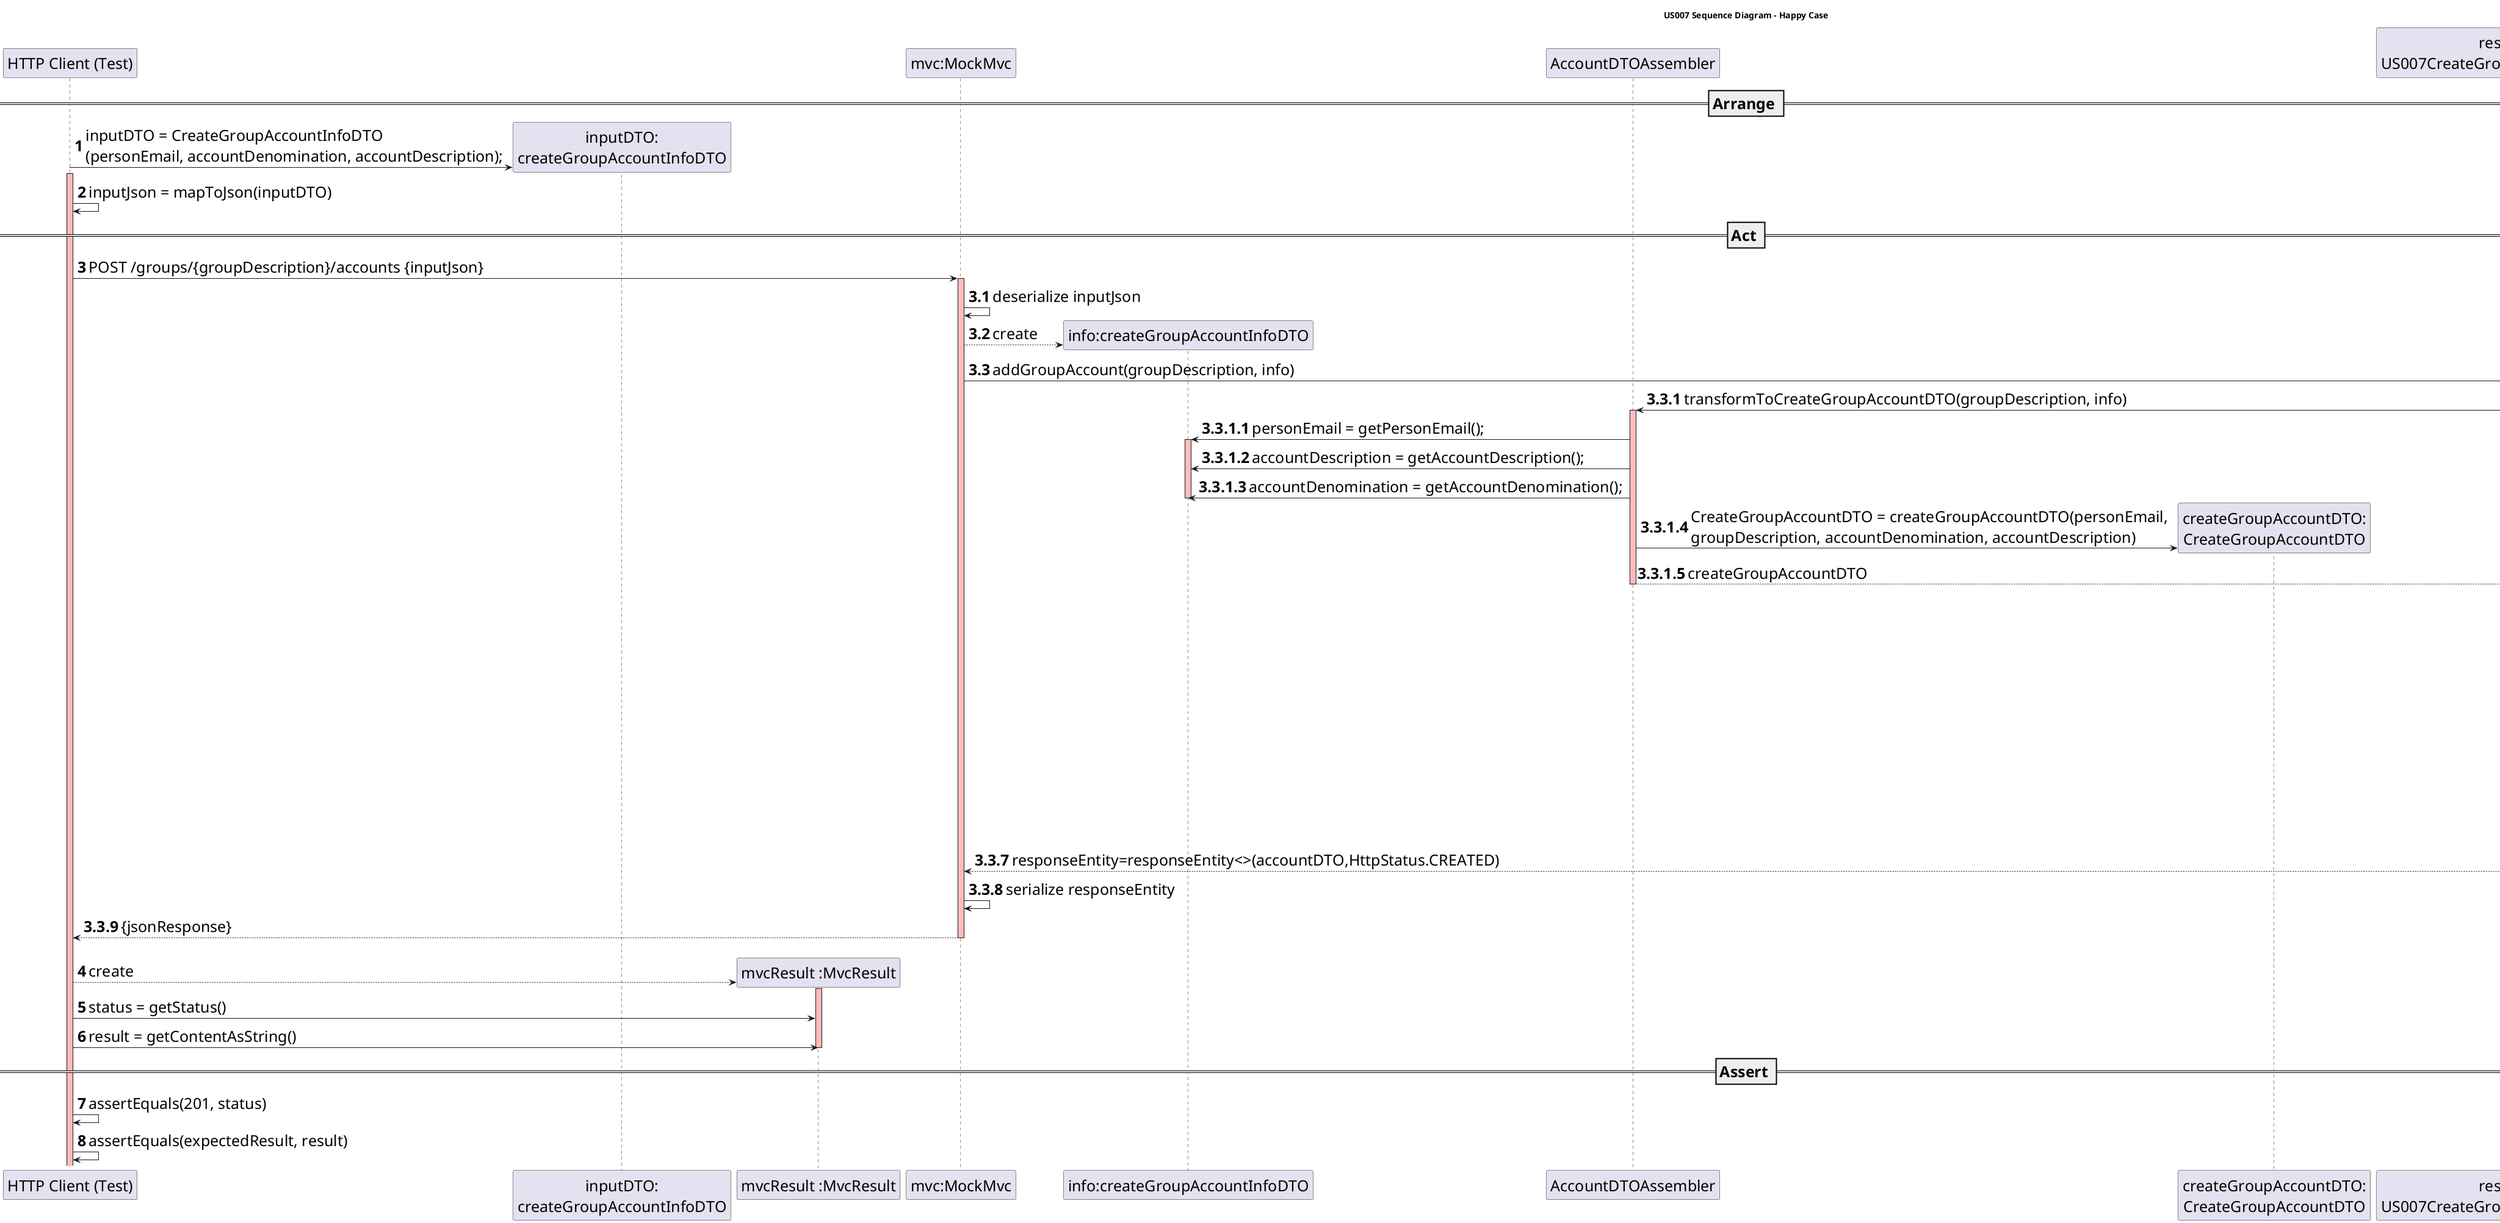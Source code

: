 @startuml
skinparam DefaultFontSize 25
title US007 Sequence Diagram - Happy Case

participant "HTTP Client (Test)"
participant "inputDTO:\ncreateGroupAccountInfoDTO"
participant "mvcResult :MvcResult"
participant "mvc:MockMvc"
participant "info:createGroupAccountInfoDTO"
participant "AccountDTOAssembler"
participant "createGroupAccountDTO:\nCreateGroupAccountDTO"
participant "restController:\nUS007CreateGroupAccountControllerRest"
participant "accountDTO:AccountDTO"
participant "service:US007CreateGroupAccountService"

== Arrange ==
autonumber
create "inputDTO:\ncreateGroupAccountInfoDTO"
"HTTP Client (Test)" -> "inputDTO:\ncreateGroupAccountInfoDTO": inputDTO = CreateGroupAccountInfoDTO\n(personEmail, accountDenomination, accountDescription);
activate "HTTP Client (Test)" #FFBBBB
"HTTP Client (Test)" -> "HTTP Client (Test)": inputJson = mapToJson(inputDTO)

== Act ==

"HTTP Client (Test)" -> "mvc:MockMvc" :POST /groups/{groupDescription}/accounts {inputJson}
activate "mvc:MockMvc"  #FFBBBB

autonumber 3.1
"mvc:MockMvc" -> "mvc:MockMvc" : deserialize inputJson
create "info:createGroupAccountInfoDTO"
"mvc:MockMvc"-->"info:createGroupAccountInfoDTO" :create

"mvc:MockMvc"-> "restController:\nUS007CreateGroupAccountControllerRest": addGroupAccount(groupDescription, info)
activate "restController:\nUS007CreateGroupAccountControllerRest" #FFBBBB
autonumber 3.3.1
"restController:\nUS007CreateGroupAccountControllerRest"-> "AccountDTOAssembler":transformToCreateGroupAccountDTO(groupDescription, info)
activate "AccountDTOAssembler" #FFBBBB
autonumber 3.3.1.1
"AccountDTOAssembler" -> "info:createGroupAccountInfoDTO" : personEmail = getPersonEmail();
activate "info:createGroupAccountInfoDTO" #FFBBBB
"AccountDTOAssembler" -> "info:createGroupAccountInfoDTO" : accountDescription = getAccountDescription();
"AccountDTOAssembler" -> "info:createGroupAccountInfoDTO" : accountDenomination = getAccountDenomination();
deactivate "info:createGroupAccountInfoDTO"
create "createGroupAccountDTO:\nCreateGroupAccountDTO"
"AccountDTOAssembler" -> "createGroupAccountDTO:\nCreateGroupAccountDTO" : CreateGroupAccountDTO = createGroupAccountDTO(personEmail,\ngroupDescription, accountDenomination, accountDescription)
deactivate "createGroupAccountDTO:\nCreateGroupAccountDTO"
autonumber 3.3.1.5
"AccountDTOAssembler" --> "restController:\nUS007CreateGroupAccountControllerRest" : createGroupAccountDTO
deactivate "AccountDTOAssembler"
autonumber 3.3.2
"restController:\nUS007CreateGroupAccountControllerRest"->"service:US007CreateGroupAccountService": createGroupAccount(createGroupAccountDTO)
activate "service:US007CreateGroupAccountService" #FFBBBB
autonumber 3.3.2.1
|||
ref over "service:US007CreateGroupAccountService": US007CreateGroupAccountControllerRest_Part2
"service:US007CreateGroupAccountService" --> "restController:\nUS007CreateGroupAccountControllerRest" : accountDTO
autonumber 3.3.3
deactivate "service:US007CreateGroupAccountService" #FFBBBB
"restController:\nUS007CreateGroupAccountControllerRest"->"restController:\nUS007CreateGroupAccountControllerRest": selfLink = /groups/{ownerID}/accounts/{accountDenomination}
"restController:\nUS007CreateGroupAccountControllerRest"-> "accountDTO:AccountDTO": add(selfLink)
"restController:\nUS007CreateGroupAccountControllerRest"->"restController:\nUS007CreateGroupAccountControllerRest": accountsLink = /groups/{groupDescription}/accounts
"restController:\nUS007CreateGroupAccountControllerRest"-> "accountDTO:AccountDTO": add(accountsLink)
"restController:\nUS007CreateGroupAccountControllerRest"--> "mvc:MockMvc":responseEntity=responseEntity<>(accountDTO,HttpStatus.CREATED)
deactivate "restController:\nUS007CreateGroupAccountControllerRest"
"mvc:MockMvc" -> "mvc:MockMvc" : serialize responseEntity


"HTTP Client (Test)" <-- "mvc:MockMvc" : {jsonResponse}
deactivate "mvc:MockMvc"

autonumber 4
|||
create "mvcResult :MvcResult"
"HTTP Client (Test)" --> "mvcResult :MvcResult" : create

autonumber 5
activate "mvcResult :MvcResult" #FFBBBB
"HTTP Client (Test)" -> "mvcResult :MvcResult" : status = getStatus()
"HTTP Client (Test)" -> "mvcResult :MvcResult" : result = getContentAsString()
deactivate "mvcResult :MvcResult" #FFBBBB

== Assert ==

"HTTP Client (Test)" -> "HTTP Client (Test)" : assertEquals(201, status)
"HTTP Client (Test)" -> "HTTP Client (Test)" : assertEquals(expectedResult, result)

deactivate "service:US007CreateGroupAccountService"

@enduml